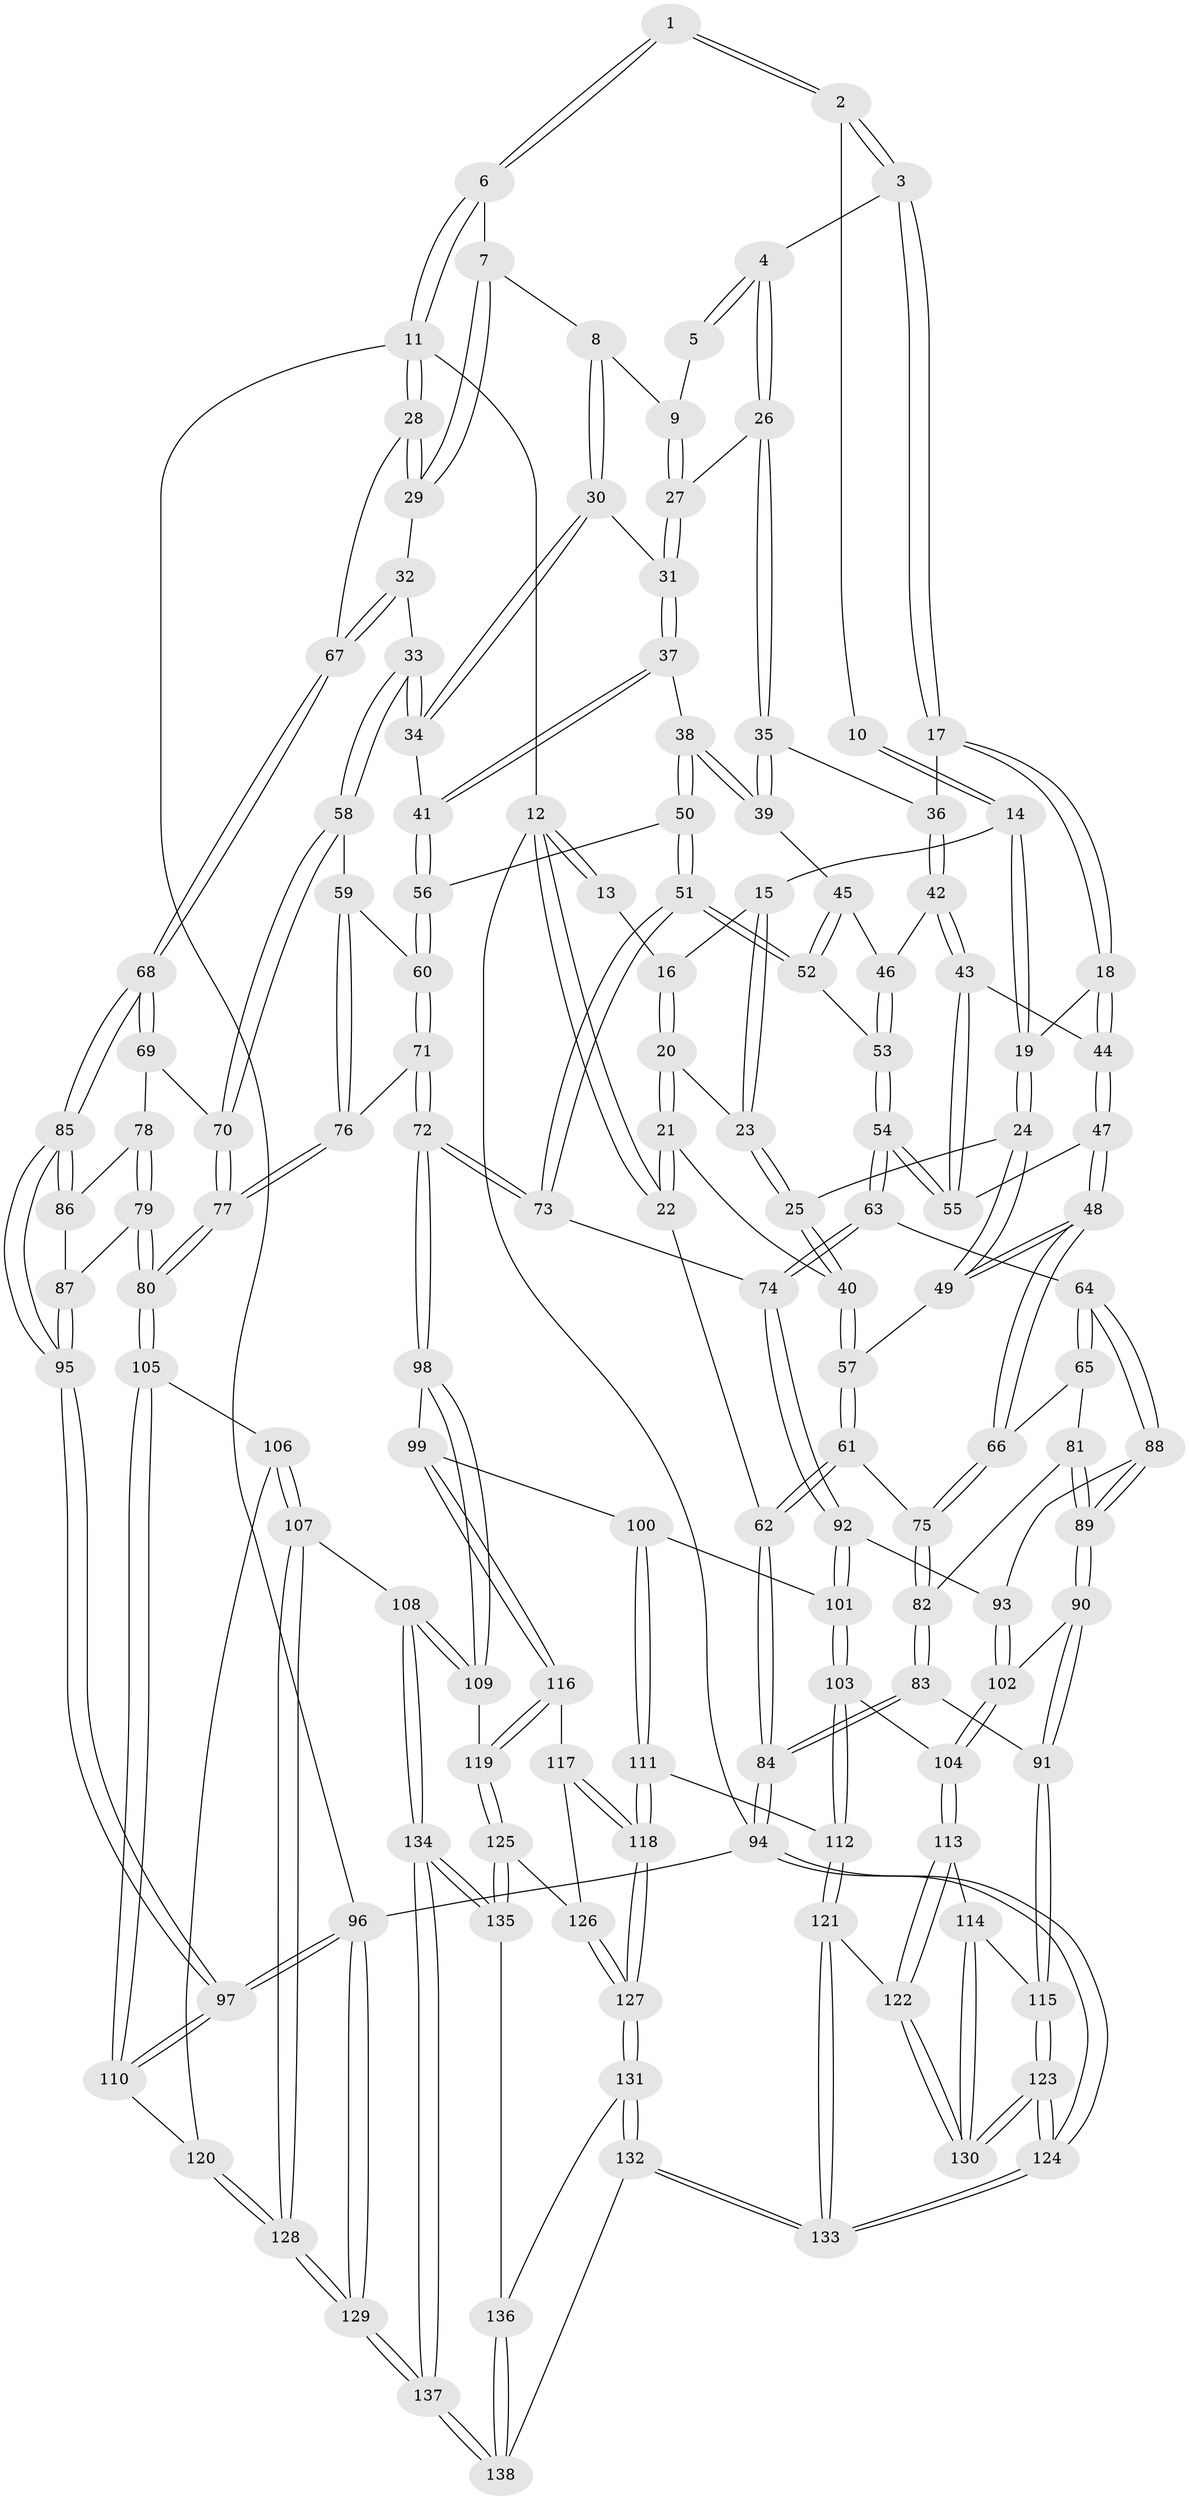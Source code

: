 // Generated by graph-tools (version 1.1) at 2025/01/03/09/25 05:01:44]
// undirected, 138 vertices, 342 edges
graph export_dot {
graph [start="1"]
  node [color=gray90,style=filled];
  1 [pos="+0.7290748420687404+0"];
  2 [pos="+0.346887080516852+0"];
  3 [pos="+0.38074775630361674+0"];
  4 [pos="+0.5054597705177098+0.10527478111460237"];
  5 [pos="+0.6758675869634432+0"];
  6 [pos="+0.8760542004430284+0"];
  7 [pos="+0.8338576234634789+0.01691781226727658"];
  8 [pos="+0.7837864315248483+0.0942774842228813"];
  9 [pos="+0.6417535872889351+0.07575756378524963"];
  10 [pos="+0.28843499096417335+0"];
  11 [pos="+1+0"];
  12 [pos="+0+0"];
  13 [pos="+0.06844487190351713+0"];
  14 [pos="+0.18443209205554648+0.09537679290746133"];
  15 [pos="+0.11907575011678748+0.07265871902734902"];
  16 [pos="+0.09379109580166972+0.04123034384813218"];
  17 [pos="+0.2959107466312201+0.1634452022355015"];
  18 [pos="+0.2622943138465129+0.18588906201957262"];
  19 [pos="+0.2555725629307773+0.1876053971512697"];
  20 [pos="+0.012224901749123603+0.13898248326209975"];
  21 [pos="+0+0.19275983506977293"];
  22 [pos="+0+0.19722794988515663"];
  23 [pos="+0.11591576939070622+0.1815455207909809"];
  24 [pos="+0.204952311872925+0.22330695592185917"];
  25 [pos="+0.15503457345550026+0.2258646202261474"];
  26 [pos="+0.5172345287925246+0.12069217446827873"];
  27 [pos="+0.61204149812969+0.1253027121338961"];
  28 [pos="+1+0.03178164191139842"];
  29 [pos="+0.9082588033837244+0.14304359274174575"];
  30 [pos="+0.7639673523517684+0.15564035207982435"];
  31 [pos="+0.6504152356462704+0.16956396399575493"];
  32 [pos="+0.8816948610513845+0.3041730720003924"];
  33 [pos="+0.8722179160067935+0.3068575865137957"];
  34 [pos="+0.8347346747378298+0.2947472649742269"];
  35 [pos="+0.5005900699327078+0.18530702387728257"];
  36 [pos="+0.4022093940281573+0.22848984186503288"];
  37 [pos="+0.6485097629863906+0.19310630447899638"];
  38 [pos="+0.601126593680695+0.2678033889163803"];
  39 [pos="+0.5233580097034521+0.24312474594302366"];
  40 [pos="+0.10448841918523553+0.2688004710711593"];
  41 [pos="+0.7502270623368167+0.31492179595492603"];
  42 [pos="+0.4078800304925839+0.26803132609679825"];
  43 [pos="+0.3410112991834208+0.3089782248927954"];
  44 [pos="+0.3269435999363716+0.30671390317927977"];
  45 [pos="+0.5133353670005154+0.26270107828692635"];
  46 [pos="+0.41246592744965455+0.27440774035267085"];
  47 [pos="+0.28365632023728804+0.37762128952421137"];
  48 [pos="+0.25576875874719296+0.3944431969132126"];
  49 [pos="+0.22581628573893747+0.35860314370665003"];
  50 [pos="+0.6362719950562058+0.3630289775282645"];
  51 [pos="+0.5841861179283669+0.41516675940061626"];
  52 [pos="+0.48508677086003843+0.3727805678969275"];
  53 [pos="+0.4525843735844984+0.37599924993017775"];
  54 [pos="+0.43083085956875833+0.38987849673561825"];
  55 [pos="+0.4122483159521186+0.38229952543499623"];
  56 [pos="+0.6880298233432279+0.3540497686594154"];
  57 [pos="+0.07932981484460076+0.3802619625252305"];
  58 [pos="+0.853921886891238+0.3937562494857042"];
  59 [pos="+0.7769107859453717+0.4407162183570337"];
  60 [pos="+0.7313615220566376+0.4391976523960479"];
  61 [pos="+0.07100481037160636+0.3914925395261155"];
  62 [pos="+0+0.349474120071519"];
  63 [pos="+0.38371495386721+0.5041505742467662"];
  64 [pos="+0.2955566647495827+0.5051472178693635"];
  65 [pos="+0.26241902539731093+0.46193501734055326"];
  66 [pos="+0.25409448071851265+0.44961130537458277"];
  67 [pos="+1+0.34496538819653877"];
  68 [pos="+1+0.3767871304819414"];
  69 [pos="+0.9374225429197213+0.5002217638250692"];
  70 [pos="+0.8571799120787603+0.4251364915131797"];
  71 [pos="+0.6944503502714756+0.5968678473301307"];
  72 [pos="+0.645232863090952+0.6017419003789667"];
  73 [pos="+0.5947125993884372+0.5393460138861847"];
  74 [pos="+0.42364236008181183+0.5456366921338286"];
  75 [pos="+0.10165637909198563+0.47116452704960604"];
  76 [pos="+0.7637119602948936+0.6053904327821524"];
  77 [pos="+0.7995703831845011+0.6140498637451064"];
  78 [pos="+0.9207964339305152+0.5324063750271533"];
  79 [pos="+0.8115904236067818+0.6209752589626446"];
  80 [pos="+0.8106300526219216+0.6214642647030176"];
  81 [pos="+0.15766511115283044+0.5447330354521437"];
  82 [pos="+0.09201229125549776+0.5067553790334073"];
  83 [pos="+0+0.657329739113411"];
  84 [pos="+0+0.6903442589671429"];
  85 [pos="+1+0.5778058266453293"];
  86 [pos="+0.9406041698506132+0.5437450802688176"];
  87 [pos="+0.9867509682231923+0.596784901261052"];
  88 [pos="+0.25206763031210305+0.5938255482293605"];
  89 [pos="+0.24033211507066093+0.6098216778499673"];
  90 [pos="+0.22031121123523492+0.6900743167352558"];
  91 [pos="+0.15096498604268907+0.716671169614993"];
  92 [pos="+0.4121736305354621+0.6250706314957699"];
  93 [pos="+0.39381282915494076+0.627395322849504"];
  94 [pos="+0+1"];
  95 [pos="+1+0.6249707954026517"];
  96 [pos="+1+1"];
  97 [pos="+1+0.7308091191876699"];
  98 [pos="+0.6440970096460945+0.603968936309243"];
  99 [pos="+0.5624320695520372+0.7076363857862401"];
  100 [pos="+0.4757528626769483+0.7049713752493134"];
  101 [pos="+0.43629103787279705+0.6919349294446655"];
  102 [pos="+0.2331701391602593+0.6968150191977219"];
  103 [pos="+0.3501821965426659+0.7538792791642107"];
  104 [pos="+0.2927956116622069+0.7420900936745061"];
  105 [pos="+0.8125517530221669+0.6255482968989651"];
  106 [pos="+0.809429559854457+0.7503636661083445"];
  107 [pos="+0.7794712577953098+0.8374443383878061"];
  108 [pos="+0.7413545280600029+0.8491384884997234"];
  109 [pos="+0.7280957884276351+0.8454385613447072"];
  110 [pos="+1+0.7542317937892219"];
  111 [pos="+0.4377849628470088+0.86283448405567"];
  112 [pos="+0.40056565344003575+0.8600058033765166"];
  113 [pos="+0.2703869795643356+0.8652452630049025"];
  114 [pos="+0.2102711209584758+0.8640059798922095"];
  115 [pos="+0.15110977894715014+0.7243553184223792"];
  116 [pos="+0.5689386220573247+0.7490554489897201"];
  117 [pos="+0.5588321541443976+0.770097985395075"];
  118 [pos="+0.4771416939363148+0.8782584851749886"];
  119 [pos="+0.6775943315745332+0.8469490519270245"];
  120 [pos="+0.9800848332559965+0.7941194877339637"];
  121 [pos="+0.3304334175141804+0.9248960962229118"];
  122 [pos="+0.30246529253065185+0.9002844531415755"];
  123 [pos="+0.04093514790843235+1"];
  124 [pos="+0+1"];
  125 [pos="+0.6266686397301436+0.8929286886522253"];
  126 [pos="+0.5785342229244876+0.8595949914187319"];
  127 [pos="+0.48561649684844177+0.8910242223856686"];
  128 [pos="+0.8813503982241974+0.9001924567457421"];
  129 [pos="+1+1"];
  130 [pos="+0.15351616899370615+0.9380879270101277"];
  131 [pos="+0.4945777822048909+0.9108741446419879"];
  132 [pos="+0.3259475345682878+1"];
  133 [pos="+0.29549851721699844+1"];
  134 [pos="+0.7108423595811635+1"];
  135 [pos="+0.6192254623994783+0.9066585660755679"];
  136 [pos="+0.5490682961384953+0.9395176118665747"];
  137 [pos="+0.7264481332021234+1"];
  138 [pos="+0.6289282187737436+1"];
  1 -- 2;
  1 -- 2;
  1 -- 6;
  1 -- 6;
  2 -- 3;
  2 -- 3;
  2 -- 10;
  3 -- 4;
  3 -- 17;
  3 -- 17;
  4 -- 5;
  4 -- 5;
  4 -- 26;
  4 -- 26;
  5 -- 9;
  6 -- 7;
  6 -- 11;
  6 -- 11;
  7 -- 8;
  7 -- 29;
  7 -- 29;
  8 -- 9;
  8 -- 30;
  8 -- 30;
  9 -- 27;
  9 -- 27;
  10 -- 14;
  10 -- 14;
  11 -- 12;
  11 -- 28;
  11 -- 28;
  11 -- 96;
  12 -- 13;
  12 -- 13;
  12 -- 22;
  12 -- 22;
  12 -- 94;
  13 -- 16;
  14 -- 15;
  14 -- 19;
  14 -- 19;
  15 -- 16;
  15 -- 23;
  15 -- 23;
  16 -- 20;
  16 -- 20;
  17 -- 18;
  17 -- 18;
  17 -- 36;
  18 -- 19;
  18 -- 44;
  18 -- 44;
  19 -- 24;
  19 -- 24;
  20 -- 21;
  20 -- 21;
  20 -- 23;
  21 -- 22;
  21 -- 22;
  21 -- 40;
  22 -- 62;
  23 -- 25;
  23 -- 25;
  24 -- 25;
  24 -- 49;
  24 -- 49;
  25 -- 40;
  25 -- 40;
  26 -- 27;
  26 -- 35;
  26 -- 35;
  27 -- 31;
  27 -- 31;
  28 -- 29;
  28 -- 29;
  28 -- 67;
  29 -- 32;
  30 -- 31;
  30 -- 34;
  30 -- 34;
  31 -- 37;
  31 -- 37;
  32 -- 33;
  32 -- 67;
  32 -- 67;
  33 -- 34;
  33 -- 34;
  33 -- 58;
  33 -- 58;
  34 -- 41;
  35 -- 36;
  35 -- 39;
  35 -- 39;
  36 -- 42;
  36 -- 42;
  37 -- 38;
  37 -- 41;
  37 -- 41;
  38 -- 39;
  38 -- 39;
  38 -- 50;
  38 -- 50;
  39 -- 45;
  40 -- 57;
  40 -- 57;
  41 -- 56;
  41 -- 56;
  42 -- 43;
  42 -- 43;
  42 -- 46;
  43 -- 44;
  43 -- 55;
  43 -- 55;
  44 -- 47;
  44 -- 47;
  45 -- 46;
  45 -- 52;
  45 -- 52;
  46 -- 53;
  46 -- 53;
  47 -- 48;
  47 -- 48;
  47 -- 55;
  48 -- 49;
  48 -- 49;
  48 -- 66;
  48 -- 66;
  49 -- 57;
  50 -- 51;
  50 -- 51;
  50 -- 56;
  51 -- 52;
  51 -- 52;
  51 -- 73;
  51 -- 73;
  52 -- 53;
  53 -- 54;
  53 -- 54;
  54 -- 55;
  54 -- 55;
  54 -- 63;
  54 -- 63;
  56 -- 60;
  56 -- 60;
  57 -- 61;
  57 -- 61;
  58 -- 59;
  58 -- 70;
  58 -- 70;
  59 -- 60;
  59 -- 76;
  59 -- 76;
  60 -- 71;
  60 -- 71;
  61 -- 62;
  61 -- 62;
  61 -- 75;
  62 -- 84;
  62 -- 84;
  63 -- 64;
  63 -- 74;
  63 -- 74;
  64 -- 65;
  64 -- 65;
  64 -- 88;
  64 -- 88;
  65 -- 66;
  65 -- 81;
  66 -- 75;
  66 -- 75;
  67 -- 68;
  67 -- 68;
  68 -- 69;
  68 -- 69;
  68 -- 85;
  68 -- 85;
  69 -- 70;
  69 -- 78;
  70 -- 77;
  70 -- 77;
  71 -- 72;
  71 -- 72;
  71 -- 76;
  72 -- 73;
  72 -- 73;
  72 -- 98;
  72 -- 98;
  73 -- 74;
  74 -- 92;
  74 -- 92;
  75 -- 82;
  75 -- 82;
  76 -- 77;
  76 -- 77;
  77 -- 80;
  77 -- 80;
  78 -- 79;
  78 -- 79;
  78 -- 86;
  79 -- 80;
  79 -- 80;
  79 -- 87;
  80 -- 105;
  80 -- 105;
  81 -- 82;
  81 -- 89;
  81 -- 89;
  82 -- 83;
  82 -- 83;
  83 -- 84;
  83 -- 84;
  83 -- 91;
  84 -- 94;
  84 -- 94;
  85 -- 86;
  85 -- 86;
  85 -- 95;
  85 -- 95;
  86 -- 87;
  87 -- 95;
  87 -- 95;
  88 -- 89;
  88 -- 89;
  88 -- 93;
  89 -- 90;
  89 -- 90;
  90 -- 91;
  90 -- 91;
  90 -- 102;
  91 -- 115;
  91 -- 115;
  92 -- 93;
  92 -- 101;
  92 -- 101;
  93 -- 102;
  93 -- 102;
  94 -- 124;
  94 -- 124;
  94 -- 96;
  95 -- 97;
  95 -- 97;
  96 -- 97;
  96 -- 97;
  96 -- 129;
  96 -- 129;
  97 -- 110;
  97 -- 110;
  98 -- 99;
  98 -- 109;
  98 -- 109;
  99 -- 100;
  99 -- 116;
  99 -- 116;
  100 -- 101;
  100 -- 111;
  100 -- 111;
  101 -- 103;
  101 -- 103;
  102 -- 104;
  102 -- 104;
  103 -- 104;
  103 -- 112;
  103 -- 112;
  104 -- 113;
  104 -- 113;
  105 -- 106;
  105 -- 110;
  105 -- 110;
  106 -- 107;
  106 -- 107;
  106 -- 120;
  107 -- 108;
  107 -- 128;
  107 -- 128;
  108 -- 109;
  108 -- 109;
  108 -- 134;
  108 -- 134;
  109 -- 119;
  110 -- 120;
  111 -- 112;
  111 -- 118;
  111 -- 118;
  112 -- 121;
  112 -- 121;
  113 -- 114;
  113 -- 122;
  113 -- 122;
  114 -- 115;
  114 -- 130;
  114 -- 130;
  115 -- 123;
  115 -- 123;
  116 -- 117;
  116 -- 119;
  116 -- 119;
  117 -- 118;
  117 -- 118;
  117 -- 126;
  118 -- 127;
  118 -- 127;
  119 -- 125;
  119 -- 125;
  120 -- 128;
  120 -- 128;
  121 -- 122;
  121 -- 133;
  121 -- 133;
  122 -- 130;
  122 -- 130;
  123 -- 124;
  123 -- 124;
  123 -- 130;
  123 -- 130;
  124 -- 133;
  124 -- 133;
  125 -- 126;
  125 -- 135;
  125 -- 135;
  126 -- 127;
  126 -- 127;
  127 -- 131;
  127 -- 131;
  128 -- 129;
  128 -- 129;
  129 -- 137;
  129 -- 137;
  131 -- 132;
  131 -- 132;
  131 -- 136;
  132 -- 133;
  132 -- 133;
  132 -- 138;
  134 -- 135;
  134 -- 135;
  134 -- 137;
  134 -- 137;
  135 -- 136;
  136 -- 138;
  136 -- 138;
  137 -- 138;
  137 -- 138;
}
